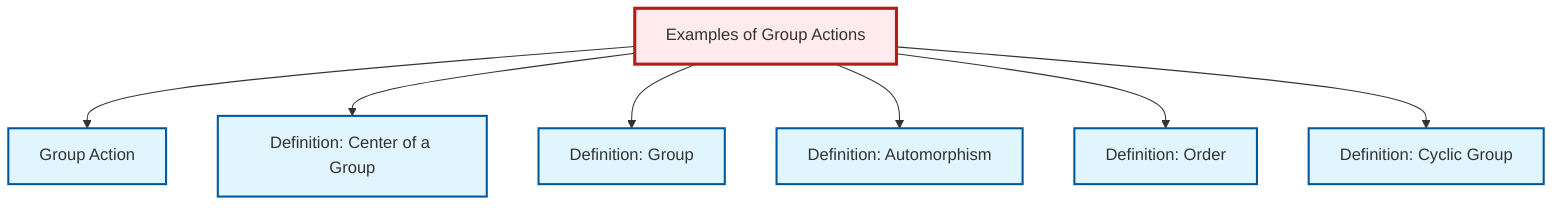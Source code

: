 graph TD
    classDef definition fill:#e1f5fe,stroke:#01579b,stroke-width:2px
    classDef theorem fill:#f3e5f5,stroke:#4a148c,stroke-width:2px
    classDef axiom fill:#fff3e0,stroke:#e65100,stroke-width:2px
    classDef example fill:#e8f5e9,stroke:#1b5e20,stroke-width:2px
    classDef current fill:#ffebee,stroke:#b71c1c,stroke-width:3px
    def-center-of-group["Definition: Center of a Group"]:::definition
    ex-group-action-examples["Examples of Group Actions"]:::example
    def-automorphism["Definition: Automorphism"]:::definition
    def-group-action["Group Action"]:::definition
    def-group["Definition: Group"]:::definition
    def-order["Definition: Order"]:::definition
    def-cyclic-group["Definition: Cyclic Group"]:::definition
    ex-group-action-examples --> def-group-action
    ex-group-action-examples --> def-center-of-group
    ex-group-action-examples --> def-group
    ex-group-action-examples --> def-automorphism
    ex-group-action-examples --> def-order
    ex-group-action-examples --> def-cyclic-group
    class ex-group-action-examples current